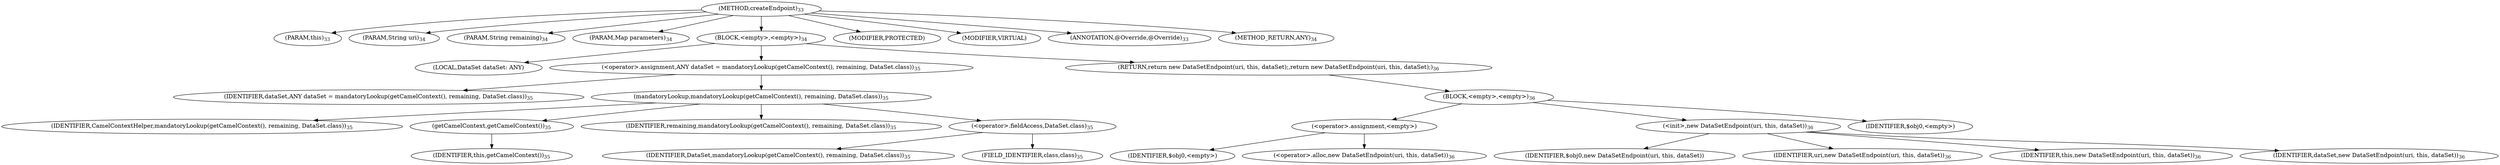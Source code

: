 digraph "createEndpoint" {  
"10" [label = <(METHOD,createEndpoint)<SUB>33</SUB>> ]
"4" [label = <(PARAM,this)<SUB>33</SUB>> ]
"11" [label = <(PARAM,String uri)<SUB>34</SUB>> ]
"12" [label = <(PARAM,String remaining)<SUB>34</SUB>> ]
"13" [label = <(PARAM,Map parameters)<SUB>34</SUB>> ]
"14" [label = <(BLOCK,&lt;empty&gt;,&lt;empty&gt;)<SUB>34</SUB>> ]
"15" [label = <(LOCAL,DataSet dataSet: ANY)> ]
"16" [label = <(&lt;operator&gt;.assignment,ANY dataSet = mandatoryLookup(getCamelContext(), remaining, DataSet.class))<SUB>35</SUB>> ]
"17" [label = <(IDENTIFIER,dataSet,ANY dataSet = mandatoryLookup(getCamelContext(), remaining, DataSet.class))<SUB>35</SUB>> ]
"18" [label = <(mandatoryLookup,mandatoryLookup(getCamelContext(), remaining, DataSet.class))<SUB>35</SUB>> ]
"19" [label = <(IDENTIFIER,CamelContextHelper,mandatoryLookup(getCamelContext(), remaining, DataSet.class))<SUB>35</SUB>> ]
"20" [label = <(getCamelContext,getCamelContext())<SUB>35</SUB>> ]
"3" [label = <(IDENTIFIER,this,getCamelContext())<SUB>35</SUB>> ]
"21" [label = <(IDENTIFIER,remaining,mandatoryLookup(getCamelContext(), remaining, DataSet.class))<SUB>35</SUB>> ]
"22" [label = <(&lt;operator&gt;.fieldAccess,DataSet.class)<SUB>35</SUB>> ]
"23" [label = <(IDENTIFIER,DataSet,mandatoryLookup(getCamelContext(), remaining, DataSet.class))<SUB>35</SUB>> ]
"24" [label = <(FIELD_IDENTIFIER,class,class)<SUB>35</SUB>> ]
"25" [label = <(RETURN,return new DataSetEndpoint(uri, this, dataSet);,return new DataSetEndpoint(uri, this, dataSet);)<SUB>36</SUB>> ]
"26" [label = <(BLOCK,&lt;empty&gt;,&lt;empty&gt;)<SUB>36</SUB>> ]
"27" [label = <(&lt;operator&gt;.assignment,&lt;empty&gt;)> ]
"28" [label = <(IDENTIFIER,$obj0,&lt;empty&gt;)> ]
"29" [label = <(&lt;operator&gt;.alloc,new DataSetEndpoint(uri, this, dataSet))<SUB>36</SUB>> ]
"30" [label = <(&lt;init&gt;,new DataSetEndpoint(uri, this, dataSet))<SUB>36</SUB>> ]
"31" [label = <(IDENTIFIER,$obj0,new DataSetEndpoint(uri, this, dataSet))> ]
"32" [label = <(IDENTIFIER,uri,new DataSetEndpoint(uri, this, dataSet))<SUB>36</SUB>> ]
"5" [label = <(IDENTIFIER,this,new DataSetEndpoint(uri, this, dataSet))<SUB>36</SUB>> ]
"33" [label = <(IDENTIFIER,dataSet,new DataSetEndpoint(uri, this, dataSet))<SUB>36</SUB>> ]
"34" [label = <(IDENTIFIER,$obj0,&lt;empty&gt;)> ]
"35" [label = <(MODIFIER,PROTECTED)> ]
"36" [label = <(MODIFIER,VIRTUAL)> ]
"37" [label = <(ANNOTATION,@Override,@Override)<SUB>33</SUB>> ]
"38" [label = <(METHOD_RETURN,ANY)<SUB>34</SUB>> ]
  "10" -> "4" 
  "10" -> "11" 
  "10" -> "12" 
  "10" -> "13" 
  "10" -> "14" 
  "10" -> "35" 
  "10" -> "36" 
  "10" -> "37" 
  "10" -> "38" 
  "14" -> "15" 
  "14" -> "16" 
  "14" -> "25" 
  "16" -> "17" 
  "16" -> "18" 
  "18" -> "19" 
  "18" -> "20" 
  "18" -> "21" 
  "18" -> "22" 
  "20" -> "3" 
  "22" -> "23" 
  "22" -> "24" 
  "25" -> "26" 
  "26" -> "27" 
  "26" -> "30" 
  "26" -> "34" 
  "27" -> "28" 
  "27" -> "29" 
  "30" -> "31" 
  "30" -> "32" 
  "30" -> "5" 
  "30" -> "33" 
}
